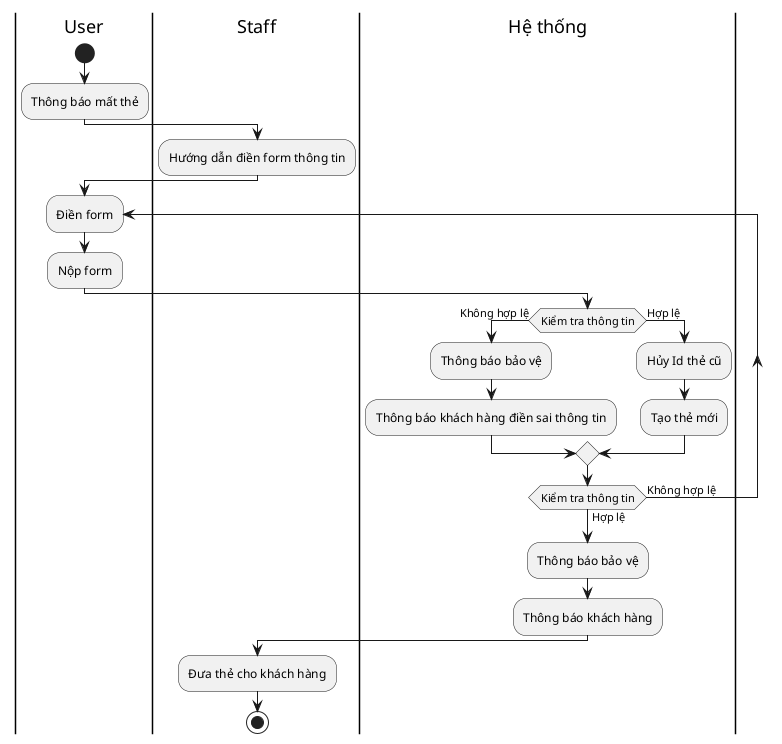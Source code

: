 @startuml
|User|
start
:Thông báo mất thẻ;
|Staff|
:Hướng dẫn điền form thông tin;
|User|
repeat :Điền form;
:Nộp form;
|User|
|Hệ thống|
if (Kiểm tra thông tin) then (Không hợp lệ)
    :Thông báo bảo vệ;
    :Thông báo khách hàng điền sai thông tin;
else (Hợp lệ)
    :Hủy Id thẻ cũ;
    :Tạo thẻ mới;
endif
repeat while (Kiểm tra thông tin) is (Không hợp lệ) not (Hợp lệ)
:Thông báo bảo vệ;
:Thông báo khách hàng;
|Staff|
:Đưa thẻ cho khách hàng;
stop
@enduml